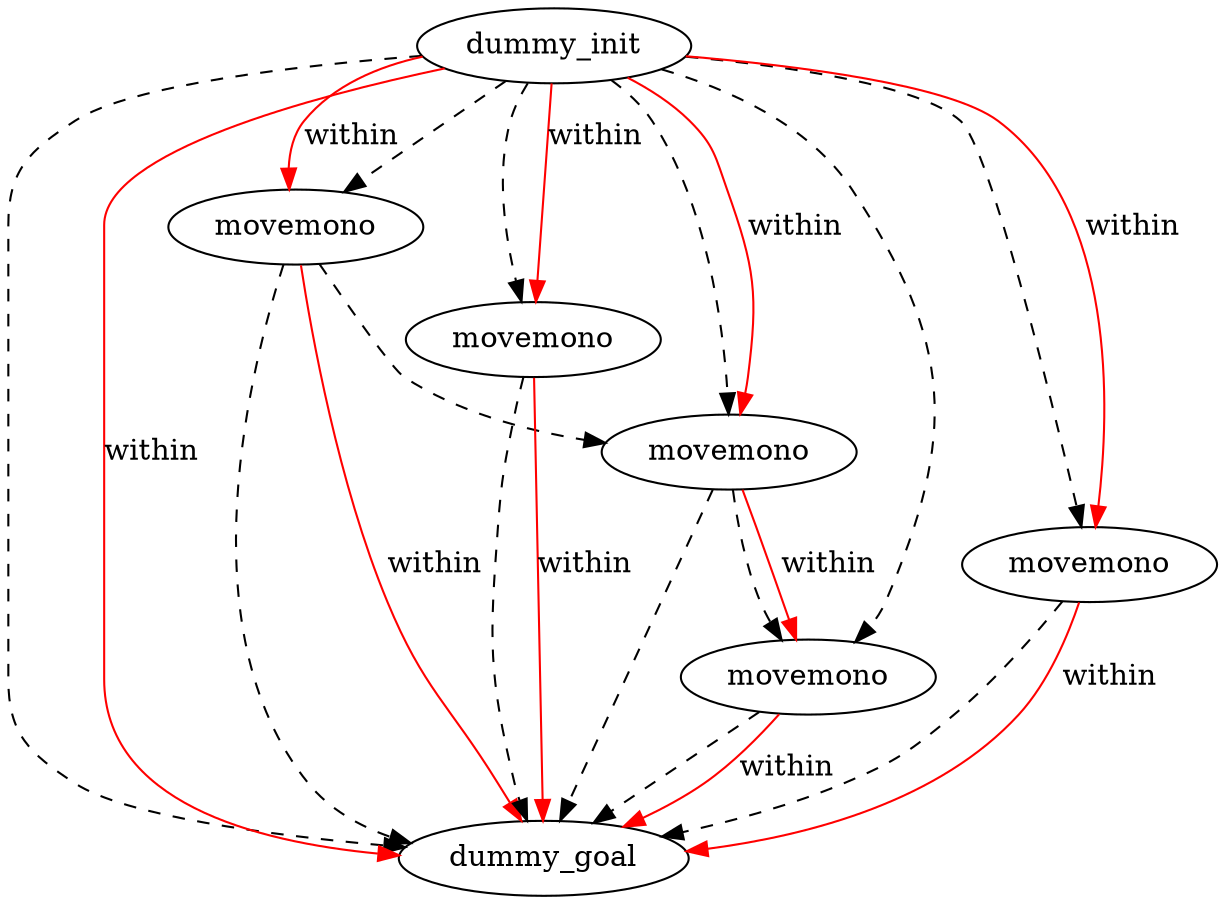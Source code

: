 digraph {
	"85555cb2-7ead-bd32-c95d-7662f3548145" [label=dummy_init]
	"d0ae420e-ec4e-3bbc-2745-aa31d7e126b1" [label=dummy_goal]
	"efec69d2-87d5-a7d1-26e0-e8cce65a16d1" [label=movemono]
	"a0829b30-20e6-de23-235f-d15a6e77d6b5" [label=movemono]
	"da89622f-9eb4-8f12-4251-cfaaf9edbe61" [label=movemono]
	"68cb7159-a473-1d04-84a2-4be38c4f1183" [label=movemono]
	"425de4aa-569a-6fa0-0342-844cfea538dd" [label=movemono]
	"85555cb2-7ead-bd32-c95d-7662f3548145" -> "68cb7159-a473-1d04-84a2-4be38c4f1183" [color=black style=dashed]
	"85555cb2-7ead-bd32-c95d-7662f3548145" -> "d0ae420e-ec4e-3bbc-2745-aa31d7e126b1" [color=black style=dashed]
	"efec69d2-87d5-a7d1-26e0-e8cce65a16d1" -> "68cb7159-a473-1d04-84a2-4be38c4f1183" [color=black style=dashed]
	"85555cb2-7ead-bd32-c95d-7662f3548145" -> "da89622f-9eb4-8f12-4251-cfaaf9edbe61" [color=black style=dashed]
	"a0829b30-20e6-de23-235f-d15a6e77d6b5" -> "d0ae420e-ec4e-3bbc-2745-aa31d7e126b1" [color=black style=dashed]
	"efec69d2-87d5-a7d1-26e0-e8cce65a16d1" -> "d0ae420e-ec4e-3bbc-2745-aa31d7e126b1" [color=black style=dashed]
	"85555cb2-7ead-bd32-c95d-7662f3548145" -> "425de4aa-569a-6fa0-0342-844cfea538dd" [color=black style=dashed]
	"da89622f-9eb4-8f12-4251-cfaaf9edbe61" -> "d0ae420e-ec4e-3bbc-2745-aa31d7e126b1" [color=black style=dashed]
	"85555cb2-7ead-bd32-c95d-7662f3548145" -> "a0829b30-20e6-de23-235f-d15a6e77d6b5" [color=black style=dashed]
	"85555cb2-7ead-bd32-c95d-7662f3548145" -> "efec69d2-87d5-a7d1-26e0-e8cce65a16d1" [color=black style=dashed]
	"68cb7159-a473-1d04-84a2-4be38c4f1183" -> "da89622f-9eb4-8f12-4251-cfaaf9edbe61" [color=black style=dashed]
	"425de4aa-569a-6fa0-0342-844cfea538dd" -> "d0ae420e-ec4e-3bbc-2745-aa31d7e126b1" [color=black style=dashed]
	"68cb7159-a473-1d04-84a2-4be38c4f1183" -> "d0ae420e-ec4e-3bbc-2745-aa31d7e126b1" [color=black style=dashed]
	"85555cb2-7ead-bd32-c95d-7662f3548145" -> "425de4aa-569a-6fa0-0342-844cfea538dd" [label=within color=red]
	"efec69d2-87d5-a7d1-26e0-e8cce65a16d1" -> "d0ae420e-ec4e-3bbc-2745-aa31d7e126b1" [label=within color=red]
	"a0829b30-20e6-de23-235f-d15a6e77d6b5" -> "d0ae420e-ec4e-3bbc-2745-aa31d7e126b1" [label=within color=red]
	"85555cb2-7ead-bd32-c95d-7662f3548145" -> "a0829b30-20e6-de23-235f-d15a6e77d6b5" [label=within color=red]
	"425de4aa-569a-6fa0-0342-844cfea538dd" -> "d0ae420e-ec4e-3bbc-2745-aa31d7e126b1" [label=within color=red]
	"85555cb2-7ead-bd32-c95d-7662f3548145" -> "68cb7159-a473-1d04-84a2-4be38c4f1183" [label=within color=red]
	"da89622f-9eb4-8f12-4251-cfaaf9edbe61" -> "d0ae420e-ec4e-3bbc-2745-aa31d7e126b1" [label=within color=red]
	"85555cb2-7ead-bd32-c95d-7662f3548145" -> "efec69d2-87d5-a7d1-26e0-e8cce65a16d1" [label=within color=red]
	"85555cb2-7ead-bd32-c95d-7662f3548145" -> "d0ae420e-ec4e-3bbc-2745-aa31d7e126b1" [label=within color=red]
	"68cb7159-a473-1d04-84a2-4be38c4f1183" -> "da89622f-9eb4-8f12-4251-cfaaf9edbe61" [label=within color=red]
}
